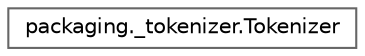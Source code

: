 digraph "Graphical Class Hierarchy"
{
 // LATEX_PDF_SIZE
  bgcolor="transparent";
  edge [fontname=Helvetica,fontsize=10,labelfontname=Helvetica,labelfontsize=10];
  node [fontname=Helvetica,fontsize=10,shape=box,height=0.2,width=0.4];
  rankdir="LR";
  Node0 [id="Node000000",label="packaging._tokenizer.Tokenizer",height=0.2,width=0.4,color="grey40", fillcolor="white", style="filled",URL="$classpackaging_1_1__tokenizer_1_1_tokenizer.html",tooltip=" "];
}

